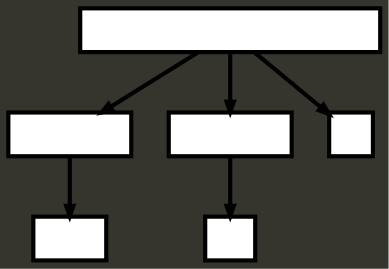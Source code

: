 digraph {

	ordering=out;
	ranksep=.4;
	bgcolor="0.16 0.16 0.21"; node [shape=box, fixedsize=false, fontsize=12, fontname="Helvetica-bold", fontcolor="white"
		width=.25, height=.25, color="black", fillcolor="white", style="filled, solid, bold"];
	edge [arrowsize=.5, color="black", style="bold"]

  n0 [label="Startgen...rithExpr"];
  n1 [label="Factor"];
  n1 [label="Factor"];
  n2 [label="int"];
  n3 [label="Factor"];
  n3 [label="Factor"];
  n4 [label="x"];
  n5 [label=";"];

  n0 -> n1 // "Startgen...rithExpr" -> "Factor"
  n1 -> n2 // "Factor" -> "int"
  n0 -> n3 // "Startgen...rithExpr" -> "Factor"
  n3 -> n4 // "Factor" -> "x"
  n0 -> n5 // "Startgen...rithExpr" -> ";"

}
